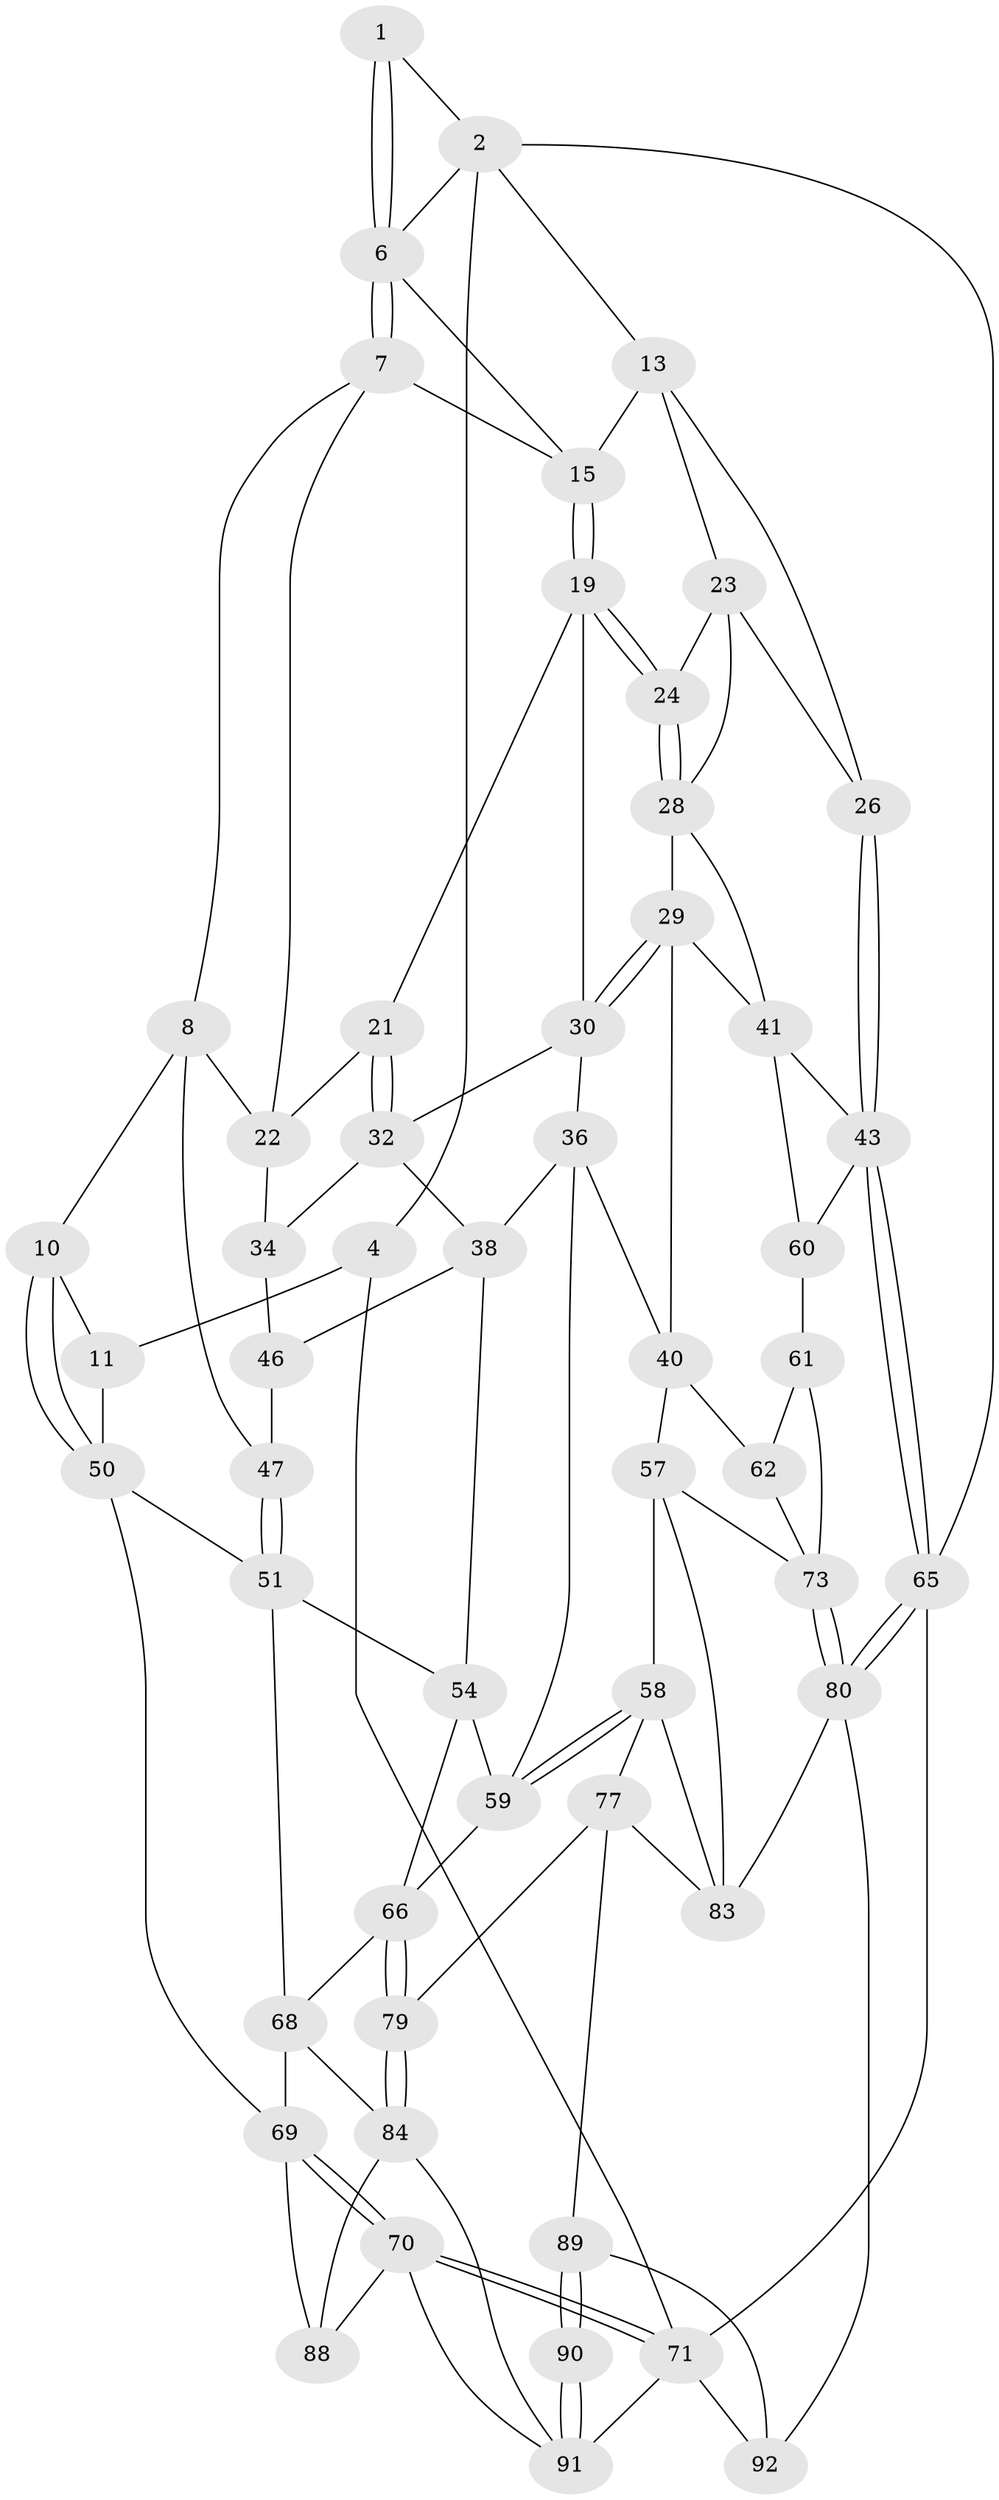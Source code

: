 // original degree distribution, {3: 0.020833333333333332, 4: 0.2604166666666667, 6: 0.23958333333333334, 5: 0.4791666666666667}
// Generated by graph-tools (version 1.1) at 2025/42/03/06/25 10:42:27]
// undirected, 54 vertices, 119 edges
graph export_dot {
graph [start="1"]
  node [color=gray90,style=filled];
  1 [pos="+0.37037691990012567+0"];
  2 [pos="+0.8588498833047645+0",super="+3"];
  4 [pos="+0+0",super="+5"];
  6 [pos="+0.41896691166442174+0.008077619347673497",super="+12"];
  7 [pos="+0.43012733291194255+0.08781009635082032",super="+18"];
  8 [pos="+0.3722433763331327+0.17325877493445377",super="+9"];
  10 [pos="+0.16628812197900755+0.28835524984509103"];
  11 [pos="+0.16276278203904307+0.10934737221298413",super="+17"];
  13 [pos="+1+0",super="+14"];
  15 [pos="+0.7447687875875089+0.10175056299121443",super="+16"];
  19 [pos="+0.7278382868660134+0.23804482167513827",super="+20"];
  21 [pos="+0.5940058998098029+0.25955252807956025"];
  22 [pos="+0.5858613142434823+0.2493174797000137",super="+27"];
  23 [pos="+0.8484644325257438+0.19271383084286758",super="+25"];
  24 [pos="+0.817736216372822+0.28772366596207694"];
  26 [pos="+1+0.2840419975857484"];
  28 [pos="+0.8203767017817624+0.3109964390202535",super="+35"];
  29 [pos="+0.7780539887794633+0.3500054474811223",super="+39"];
  30 [pos="+0.7174092852367833+0.32163286852801687",super="+31"];
  32 [pos="+0.5981099123862825+0.32693235910291646",super="+33"];
  34 [pos="+0.4270440644683851+0.3699526616634739",super="+45"];
  36 [pos="+0.6929831822132659+0.4281640126577638",super="+37"];
  38 [pos="+0.504886629039755+0.5158054065889873",super="+48"];
  40 [pos="+0.7115292891615868+0.43032968841273533",super="+56"];
  41 [pos="+0.9001037214816833+0.42336893636886697",super="+42"];
  43 [pos="+1+0.5951010375995707",super="+44"];
  46 [pos="+0.21756772260287754+0.33571340229999636",super="+49"];
  47 [pos="+0.2019606011572247+0.32330171484059117"];
  50 [pos="+0+0.35690963181247704",super="+53"];
  51 [pos="+0.19304890710302844+0.5304755744300449",super="+52"];
  54 [pos="+0.28016101372221863+0.5135024841602045",super="+55"];
  57 [pos="+0.6933109274751302+0.6127428257878895",super="+75"];
  58 [pos="+0.6135886370387162+0.6403042870301698",super="+76"];
  59 [pos="+0.5157906473657681+0.5709362896850949",super="+64"];
  60 [pos="+0.8224345695381858+0.4907990186302858",super="+63"];
  61 [pos="+0.789252836101465+0.5803561284680081",super="+72"];
  62 [pos="+0.7652201522633544+0.5939614947378208"];
  65 [pos="+1+1"];
  66 [pos="+0.3509240357391016+0.7000711734183541",super="+67"];
  68 [pos="+0.17154681441768566+0.6743607174742573",super="+81"];
  69 [pos="+0+0.6981446007610014",super="+82"];
  70 [pos="+0+1",super="+94"];
  71 [pos="+0+1",super="+96"];
  73 [pos="+0.8444103712602944+0.7546602775288561",super="+74"];
  77 [pos="+0.4895054814358456+0.8155635948581192",super="+78"];
  79 [pos="+0.3588516037128055+0.7742276382114618"];
  80 [pos="+1+1",super="+85"];
  83 [pos="+0.6530063722154861+0.7528918633330761",super="+86"];
  84 [pos="+0.3086585987577335+0.8326078806715392",super="+87"];
  88 [pos="+0.13177837383226865+0.8953083339552782"];
  89 [pos="+0.4618210511562565+0.8848149794511301",super="+93"];
  90 [pos="+0.2721342215083196+0.9901247164903335"];
  91 [pos="+0.24228901996425772+1",super="+95"];
  92 [pos="+0.6680901515453617+1"];
  1 -- 2;
  1 -- 6;
  1 -- 6;
  2 -- 6;
  2 -- 65;
  2 -- 4;
  2 -- 13;
  4 -- 71;
  4 -- 11 [weight=2];
  6 -- 7;
  6 -- 7;
  6 -- 15;
  7 -- 8;
  7 -- 22;
  7 -- 15;
  8 -- 22;
  8 -- 10;
  8 -- 47;
  10 -- 11;
  10 -- 50;
  10 -- 50;
  11 -- 50;
  13 -- 26;
  13 -- 15;
  13 -- 23;
  15 -- 19;
  15 -- 19;
  19 -- 24;
  19 -- 24;
  19 -- 21;
  19 -- 30;
  21 -- 22;
  21 -- 32;
  21 -- 32;
  22 -- 34;
  23 -- 24;
  23 -- 26;
  23 -- 28;
  24 -- 28;
  24 -- 28;
  26 -- 43;
  26 -- 43;
  28 -- 29;
  28 -- 41;
  29 -- 30;
  29 -- 30;
  29 -- 40;
  29 -- 41;
  30 -- 32;
  30 -- 36;
  32 -- 34;
  32 -- 38;
  34 -- 46 [weight=2];
  36 -- 40;
  36 -- 59;
  36 -- 38;
  38 -- 46;
  38 -- 54;
  40 -- 57;
  40 -- 62;
  41 -- 43;
  41 -- 60;
  43 -- 65;
  43 -- 65;
  43 -- 60;
  46 -- 47;
  47 -- 51;
  47 -- 51;
  50 -- 51;
  50 -- 69;
  51 -- 68;
  51 -- 54;
  54 -- 59;
  54 -- 66;
  57 -- 58;
  57 -- 73;
  57 -- 83;
  58 -- 59;
  58 -- 59;
  58 -- 83;
  58 -- 77;
  59 -- 66;
  60 -- 61 [weight=2];
  61 -- 62;
  61 -- 73;
  62 -- 73;
  65 -- 80;
  65 -- 80;
  65 -- 71;
  66 -- 79;
  66 -- 79;
  66 -- 68;
  68 -- 69;
  68 -- 84;
  69 -- 70;
  69 -- 70;
  69 -- 88;
  70 -- 71;
  70 -- 71;
  70 -- 88;
  70 -- 91;
  71 -- 92;
  71 -- 91;
  73 -- 80;
  73 -- 80;
  77 -- 83;
  77 -- 89;
  77 -- 79;
  79 -- 84;
  79 -- 84;
  80 -- 92;
  80 -- 83;
  84 -- 88;
  84 -- 91;
  89 -- 90 [weight=2];
  89 -- 90;
  89 -- 92;
  90 -- 91;
  90 -- 91;
}
